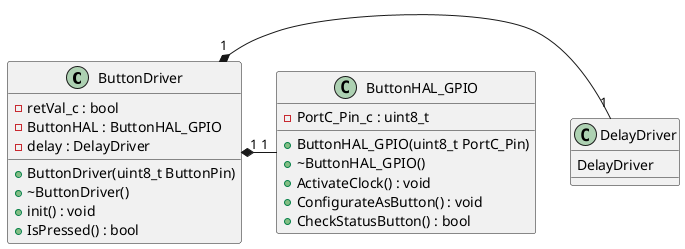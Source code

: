 
@startuml Build 1 - Press Button for LED

class ButtonDriver
{
  -retVal_c : bool
  -ButtonHAL : ButtonHAL_GPIO
  -delay : DelayDriver
  +ButtonDriver(uint8_t ButtonPin)
  +~ButtonDriver()
  +init() : void
  +IsPressed() : bool
}

ButtonDriver "1" *-r- "1" DelayDriver
ButtonDriver "1" *-r- "1" ButtonHAL_GPIO

class ButtonHAL_GPIO
{
    -PortC_Pin_c : uint8_t
    +ButtonHAL_GPIO(uint8_t PortC_Pin)
    +~ButtonHAL_GPIO()
    +ActivateClock() : void
    +ConfigurateAsButton() : void
    +CheckStatusButton() : bool
}

class DelayDriver
{
    DelayDriver
}

@enduml
